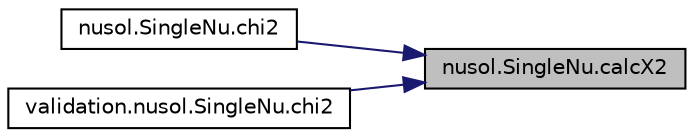 digraph "nusol.SingleNu.calcX2"
{
 // INTERACTIVE_SVG=YES
 // LATEX_PDF_SIZE
  edge [fontname="Helvetica",fontsize="10",labelfontname="Helvetica",labelfontsize="10"];
  node [fontname="Helvetica",fontsize="10",shape=record];
  rankdir="RL";
  Node1 [label="nusol.SingleNu.calcX2",height=0.2,width=0.4,color="black", fillcolor="grey75", style="filled", fontcolor="black",tooltip=" "];
  Node1 -> Node2 [dir="back",color="midnightblue",fontsize="10",style="solid",fontname="Helvetica"];
  Node2 [label="nusol.SingleNu.chi2",height=0.2,width=0.4,color="black", fillcolor="white", style="filled",URL="$classnusol_1_1_single_nu.html#a80332b12ac457a340376de6e5fa771c9",tooltip=" "];
  Node1 -> Node3 [dir="back",color="midnightblue",fontsize="10",style="solid",fontname="Helvetica"];
  Node3 [label="validation.nusol.SingleNu.chi2",height=0.2,width=0.4,color="black", fillcolor="white", style="filled",URL="$classvalidation_1_1nusol_1_1_single_nu.html#a246a5fe5631287e82d67fe2bc5c9f777",tooltip=" "];
}
